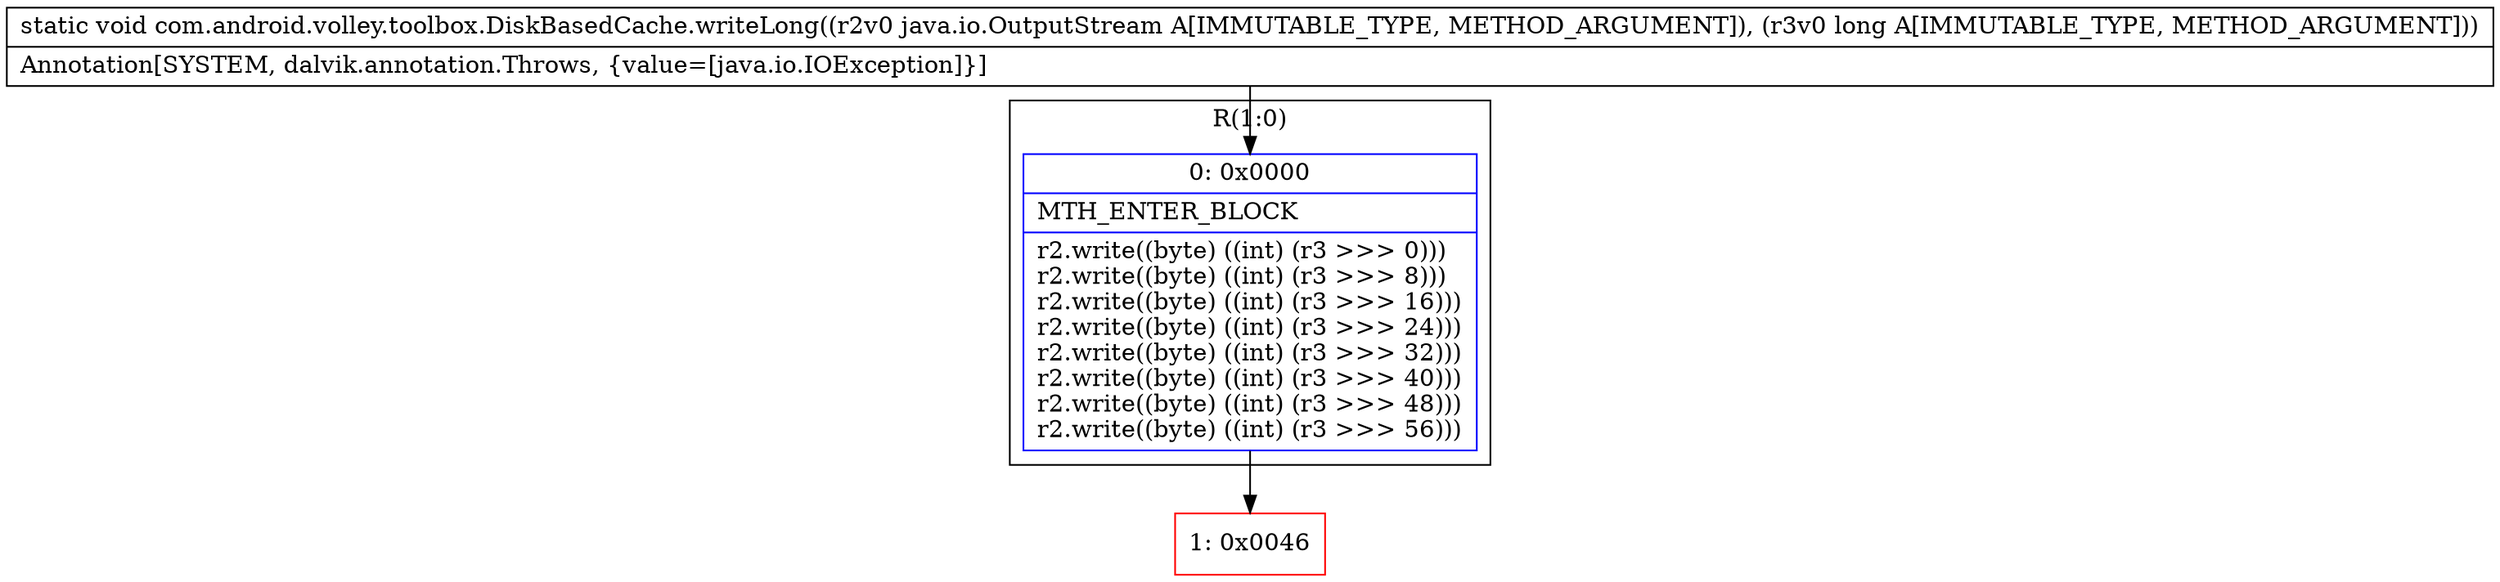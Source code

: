 digraph "CFG forcom.android.volley.toolbox.DiskBasedCache.writeLong(Ljava\/io\/OutputStream;J)V" {
subgraph cluster_Region_1580558935 {
label = "R(1:0)";
node [shape=record,color=blue];
Node_0 [shape=record,label="{0\:\ 0x0000|MTH_ENTER_BLOCK\l|r2.write((byte) ((int) (r3 \>\>\> 0)))\lr2.write((byte) ((int) (r3 \>\>\> 8)))\lr2.write((byte) ((int) (r3 \>\>\> 16)))\lr2.write((byte) ((int) (r3 \>\>\> 24)))\lr2.write((byte) ((int) (r3 \>\>\> 32)))\lr2.write((byte) ((int) (r3 \>\>\> 40)))\lr2.write((byte) ((int) (r3 \>\>\> 48)))\lr2.write((byte) ((int) (r3 \>\>\> 56)))\l}"];
}
Node_1 [shape=record,color=red,label="{1\:\ 0x0046}"];
MethodNode[shape=record,label="{static void com.android.volley.toolbox.DiskBasedCache.writeLong((r2v0 java.io.OutputStream A[IMMUTABLE_TYPE, METHOD_ARGUMENT]), (r3v0 long A[IMMUTABLE_TYPE, METHOD_ARGUMENT]))  | Annotation[SYSTEM, dalvik.annotation.Throws, \{value=[java.io.IOException]\}]\l}"];
MethodNode -> Node_0;
Node_0 -> Node_1;
}

